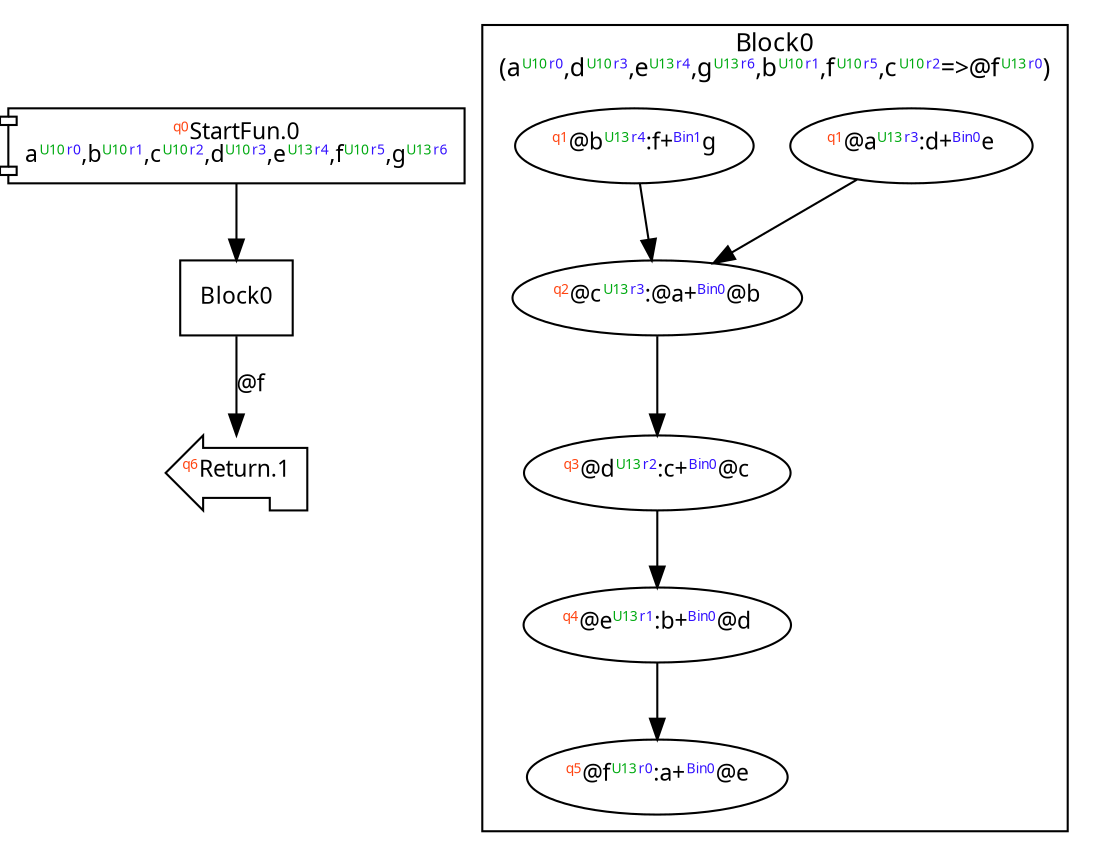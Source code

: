 digraph Program_ {
  graph [fontname = "Monaco", fontsize = 12, ranksep = 0.5];
  node [shape = box, fontname = "Monaco", fontsize = 11; colorscheme = pastel19];
  edge [fontname = "Monaco", fontsize = 11; colorscheme = pastel19];
  Jump0[label = <<font color="#ff4411" point-size="8"><sup>q0</sup></font>StartFun.0<br/>a<font color="#00aa11" point-size="8"><sup>U10</sup></font><font color="#3311ff" point-size="8"><sup>r0</sup></font>,b<font color="#00aa11" point-size="8"><sup>U10</sup></font><font color="#3311ff" point-size="8"><sup>r1</sup></font>,c<font color="#00aa11" point-size="8"><sup>U10</sup></font><font color="#3311ff" point-size="8"><sup>r2</sup></font>,d<font color="#00aa11" point-size="8"><sup>U10</sup></font><font color="#3311ff" point-size="8"><sup>r3</sup></font>,e<font color="#00aa11" point-size="8"><sup>U13</sup></font><font color="#3311ff" point-size="8"><sup>r4</sup></font>,f<font color="#00aa11" point-size="8"><sup>U10</sup></font><font color="#3311ff" point-size="8"><sup>r5</sup></font>,g<font color="#00aa11" point-size="8"><sup>U13</sup></font><font color="#3311ff" point-size="8"><sup>r6</sup></font>>; shape = component];
  Jump0 -> Block0;
  Jump1[label = <<font color="#ff4411" point-size="8"><sup>q6</sup></font>Return.1>; shape = lpromoter];
  Block0 -> Jump1 [label="@f"];
  Block0 [label = "Block0"];
  subgraph cluster_dfg_Block0 {
    node [shape = oval];
    label = <Block0<br/>(a<font color="#00aa11" point-size="8"><sup>U10</sup></font><font color="#3311ff" point-size="8"><sup>r0</sup></font>,d<font color="#00aa11" point-size="8"><sup>U10</sup></font><font color="#3311ff" point-size="8"><sup>r3</sup></font>,e<font color="#00aa11" point-size="8"><sup>U13</sup></font><font color="#3311ff" point-size="8"><sup>r4</sup></font>,g<font color="#00aa11" point-size="8"><sup>U13</sup></font><font color="#3311ff" point-size="8"><sup>r6</sup></font>,b<font color="#00aa11" point-size="8"><sup>U10</sup></font><font color="#3311ff" point-size="8"><sup>r1</sup></font>,f<font color="#00aa11" point-size="8"><sup>U10</sup></font><font color="#3311ff" point-size="8"><sup>r5</sup></font>,c<font color="#00aa11" point-size="8"><sup>U10</sup></font><font color="#3311ff" point-size="8"><sup>r2</sup></font>=&gt;@f<font color="#00aa11" point-size="8"><sup>U13</sup></font><font color="#3311ff" point-size="8"><sup>r0</sup></font>)>;
    0 [label=<<font color="#ff4411" point-size="8"><sup>q1</sup></font>@a<font color="#00aa11" point-size="8"><sup>U13</sup></font><font color="#3311ff" point-size="8"><sup>r3</sup></font>:d+<font color="#3311ff" point-size="8"><sup>Bin0</sup></font>e>];
    5 [label=<<font color="#ff4411" point-size="8"><sup>q5</sup></font>@f<font color="#00aa11" point-size="8"><sup>U13</sup></font><font color="#3311ff" point-size="8"><sup>r0</sup></font>:a+<font color="#3311ff" point-size="8"><sup>Bin0</sup></font>@e>];
    1 [label=<<font color="#ff4411" point-size="8"><sup>q1</sup></font>@b<font color="#00aa11" point-size="8"><sup>U13</sup></font><font color="#3311ff" point-size="8"><sup>r4</sup></font>:f+<font color="#3311ff" point-size="8"><sup>Bin1</sup></font>g>];
    2 [label=<<font color="#ff4411" point-size="8"><sup>q2</sup></font>@c<font color="#00aa11" point-size="8"><sup>U13</sup></font><font color="#3311ff" point-size="8"><sup>r3</sup></font>:@a+<font color="#3311ff" point-size="8"><sup>Bin0</sup></font>@b>];
    3 [label=<<font color="#ff4411" point-size="8"><sup>q3</sup></font>@d<font color="#00aa11" point-size="8"><sup>U13</sup></font><font color="#3311ff" point-size="8"><sup>r2</sup></font>:c+<font color="#3311ff" point-size="8"><sup>Bin0</sup></font>@c>];
    4 [label=<<font color="#ff4411" point-size="8"><sup>q4</sup></font>@e<font color="#00aa11" point-size="8"><sup>U13</sup></font><font color="#3311ff" point-size="8"><sup>r1</sup></font>:b+<font color="#3311ff" point-size="8"><sup>Bin0</sup></font>@d>];
    0 -> 2;
    1 -> 2;
    2 -> 3;
    3 -> 4;
    4 -> 5;
  }
}
